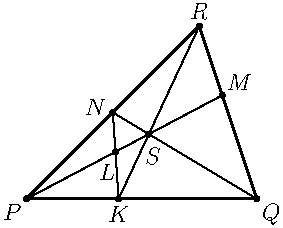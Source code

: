 import geometry;

size(5cm);

point
    pA = (0,0), pB = (4,0), pC = (3,3),
    pP = masscenter(mass(pA, 3), mass(pB, 2), mass(pC, 3)),
    pA1 = extension(pA, pP, pB, pC),
    pB1 = extension(pB, pP, pC, pA),
    pC1 = extension(pC, pP, pA, pB),
    pT = extension(pA, pP, pB1, pC1);

draw(triangle(pA, pB, pC), linewidth(1));
draw(pA--pA1 ^^ pB--pB1 ^^ pC--pC1);
draw(pB1--pC1);

dot(Label("$P$", pA, SW));
dot(Label("$Q$", pB, SE));
dot(Label("$R$", pC, N));
dot(Label("$S$", pP, S+SSE));
dot(Label("$M$", pA1, NE));
dot(Label("$N$", pB1, WNW));
dot(Label("$K$", pC1, S));
dot(Label("$L$", pT, S+SW));

